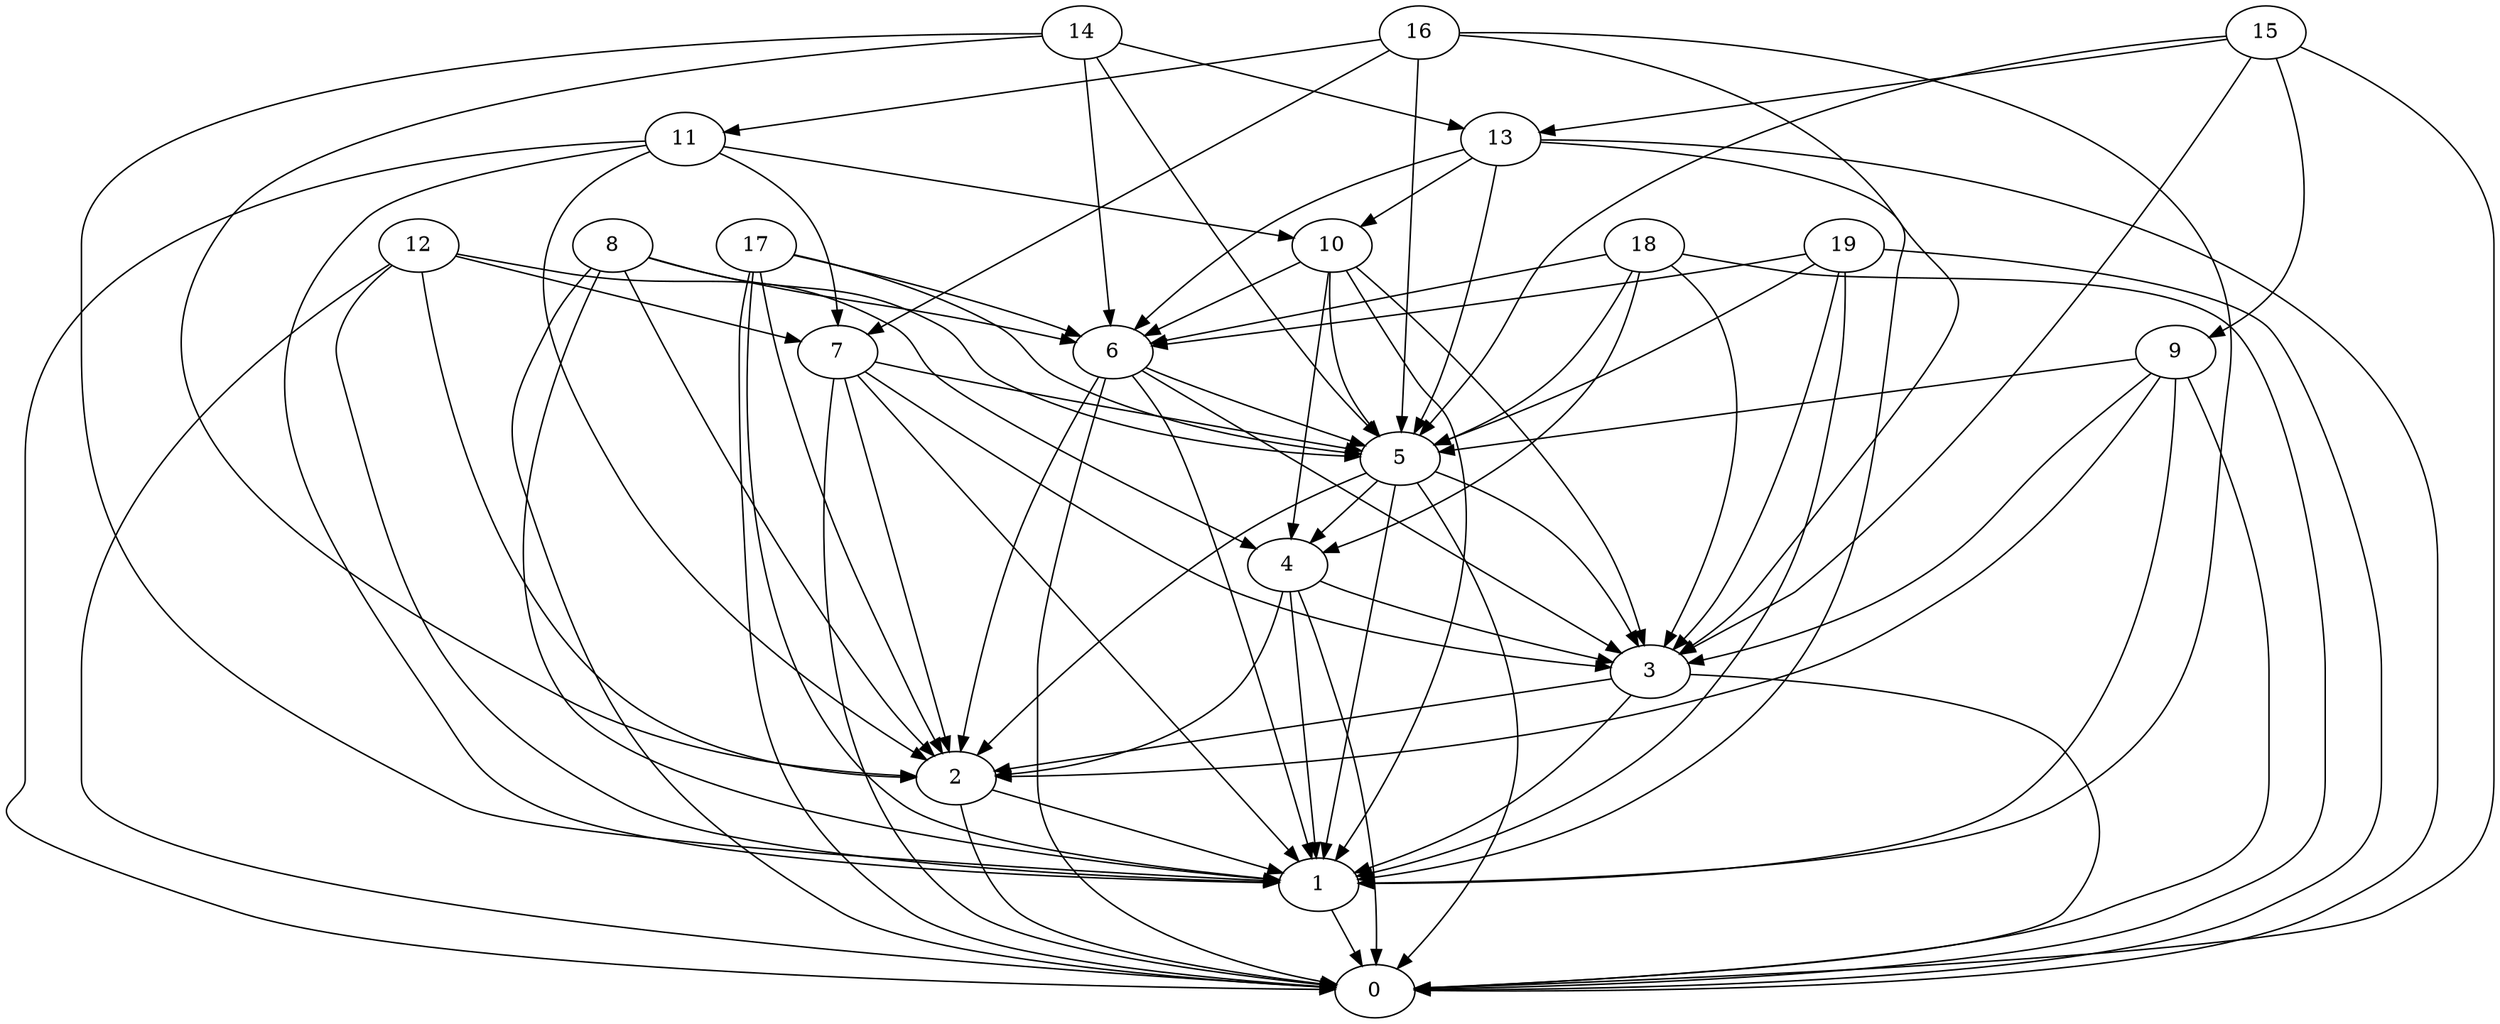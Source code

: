 /* Created by igraph 0.6.5 */
digraph {
  0;
  1;
  2;
  3;
  4;
  5;
  6;
  7;
  8;
  9;
  10;
  11;
  12;
  13;
  14;
  15;
  16;
  17;
  18;
  19;

  1 -> 0;
  2 -> 0;
  2 -> 1;
  3 -> 0;
  3 -> 1;
  3 -> 2;
  4 -> 0;
  4 -> 1;
  4 -> 2;
  4 -> 3;
  5 -> 0;
  5 -> 1;
  5 -> 2;
  5 -> 3;
  5 -> 4;
  6 -> 0;
  6 -> 2;
  6 -> 5;
  6 -> 1;
  6 -> 3;
  7 -> 1;
  7 -> 3;
  7 -> 0;
  7 -> 5;
  7 -> 2;
  8 -> 0;
  8 -> 5;
  8 -> 1;
  8 -> 6;
  8 -> 2;
  9 -> 0;
  9 -> 3;
  9 -> 2;
  9 -> 1;
  9 -> 5;
  10 -> 1;
  10 -> 6;
  10 -> 5;
  10 -> 4;
  10 -> 3;
  11 -> 1;
  11 -> 10;
  11 -> 0;
  11 -> 2;
  11 -> 7;
  12 -> 0;
  12 -> 2;
  12 -> 7;
  12 -> 1;
  12 -> 4;
  13 -> 5;
  13 -> 1;
  13 -> 10;
  13 -> 0;
  13 -> 6;
  14 -> 5;
  14 -> 1;
  14 -> 2;
  14 -> 13;
  14 -> 6;
  15 -> 0;
  15 -> 3;
  15 -> 5;
  15 -> 13;
  15 -> 9;
  16 -> 5;
  16 -> 7;
  16 -> 11;
  16 -> 1;
  16 -> 3;
  17 -> 5;
  17 -> 1;
  17 -> 6;
  17 -> 0;
  17 -> 2;
  18 -> 6;
  18 -> 0;
  18 -> 5;
  18 -> 3;
  18 -> 4;
  19 -> 6;
  19 -> 1;
  19 -> 0;
  19 -> 5;
  19 -> 3;
}
